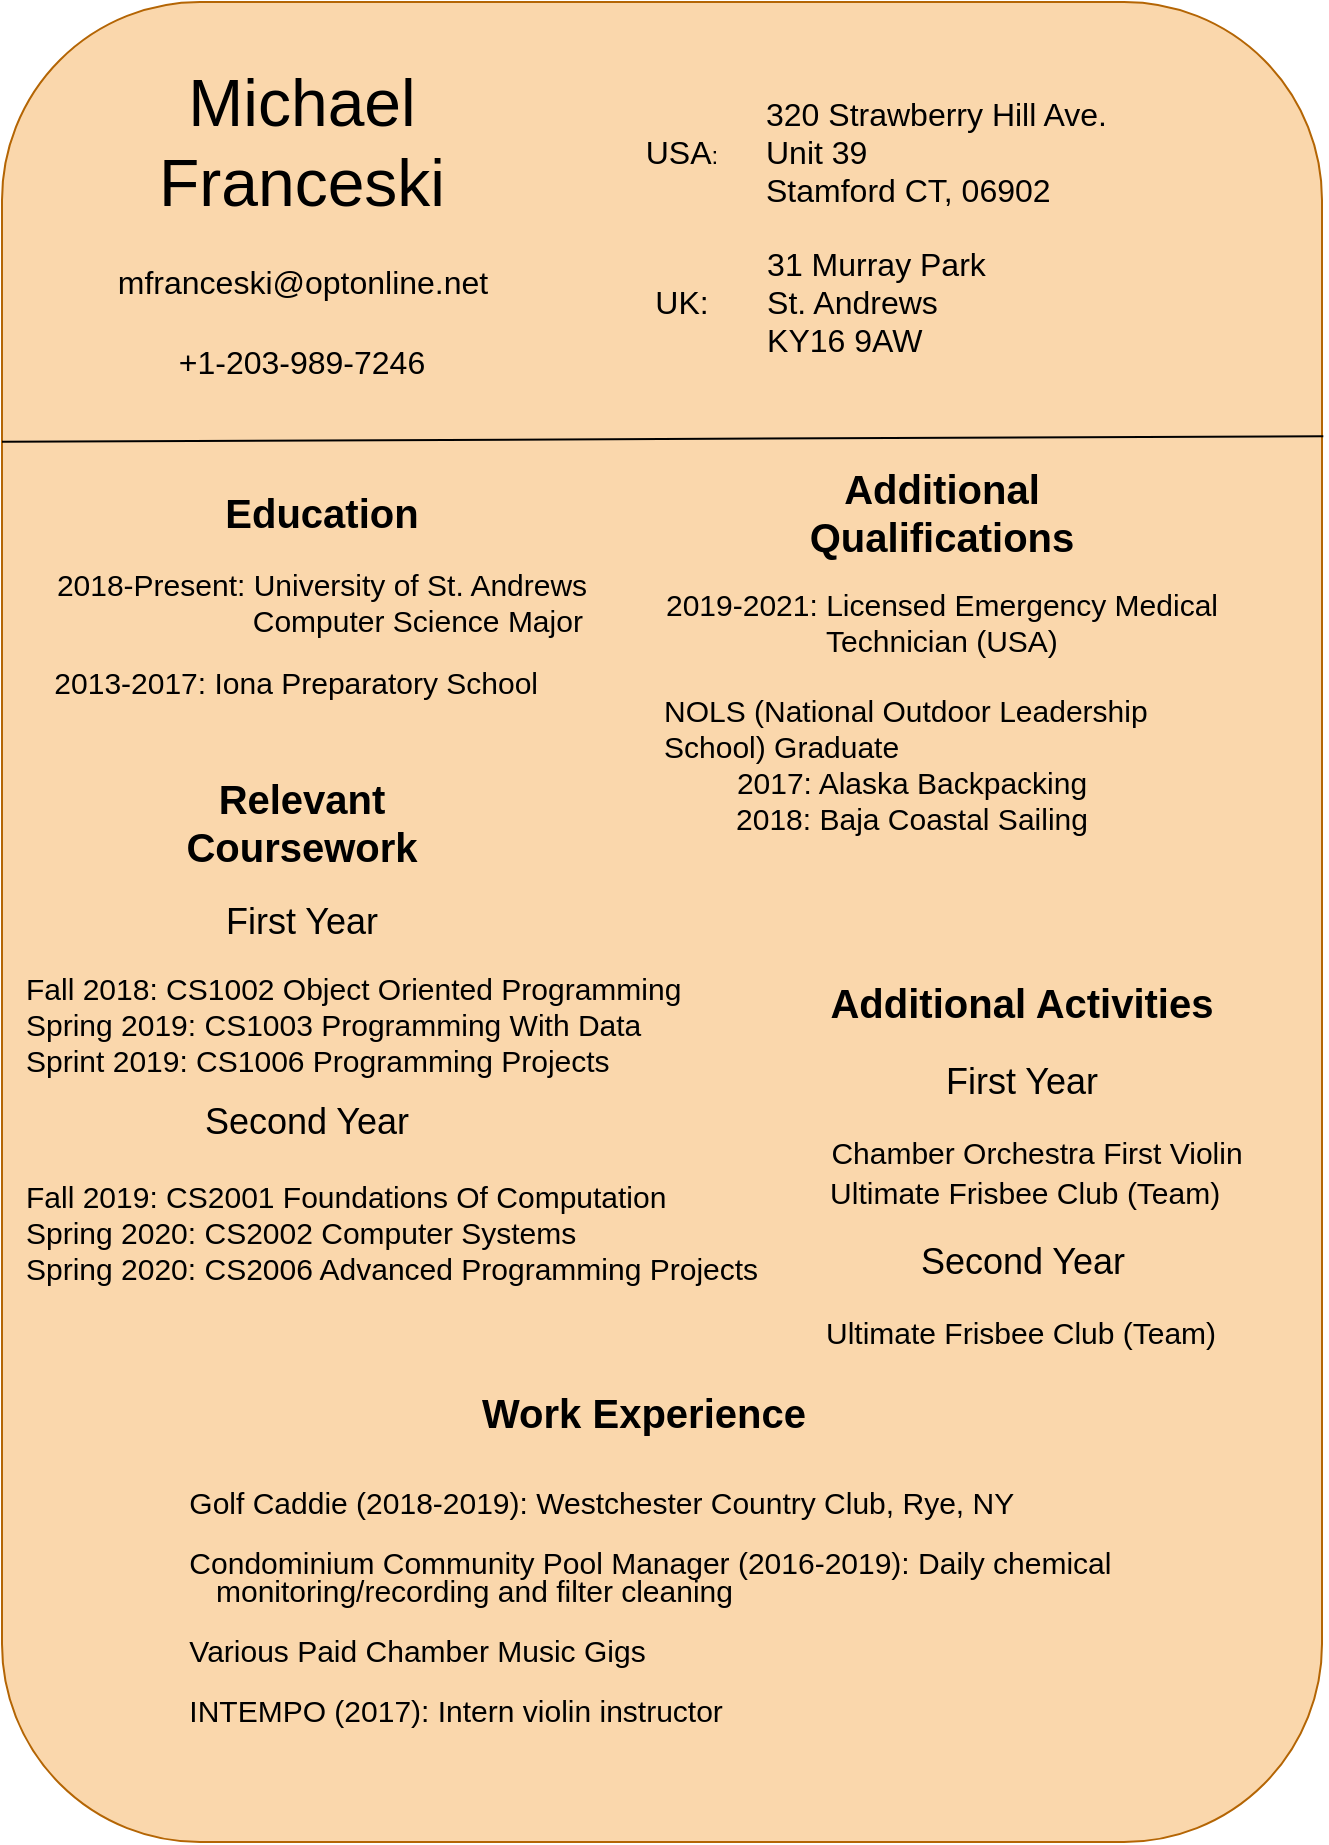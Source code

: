 <mxfile version="12.7.9" type="github">
  <diagram id="vt1Ux93TiOpqBw-dAkdH" name="Page-1">
    <mxGraphModel dx="1577" dy="3017" grid="1" gridSize="10" guides="1" tooltips="1" connect="1" arrows="1" fold="1" page="1" pageScale="1" pageWidth="850" pageHeight="1100" math="0" shadow="0">
      <root>
        <mxCell id="0" />
        <mxCell id="1" parent="0" />
        <mxCell id="qJJJtE1cYMOXlpDBL2jb-4" value="" style="rounded=1;whiteSpace=wrap;html=1;fillColor=#fad7ac;strokeColor=#b46504;" parent="1" vertex="1">
          <mxGeometry x="60" y="-1560" width="660" height="920" as="geometry" />
        </mxCell>
        <mxCell id="qJJJtE1cYMOXlpDBL2jb-22" style="edgeStyle=orthogonalEdgeStyle;rounded=0;orthogonalLoop=1;jettySize=auto;html=1;exitX=0.5;exitY=1;exitDx=0;exitDy=0;" parent="1" edge="1">
          <mxGeometry relative="1" as="geometry">
            <mxPoint x="330" y="-1250" as="sourcePoint" />
            <mxPoint x="330" y="-1250" as="targetPoint" />
          </mxGeometry>
        </mxCell>
        <mxCell id="qJJJtE1cYMOXlpDBL2jb-26" value="&lt;font style=&quot;font-size: 33px&quot;&gt;Michael Franceski&lt;br&gt;&lt;/font&gt;" style="text;html=1;strokeColor=none;fillColor=none;align=center;verticalAlign=middle;whiteSpace=wrap;rounded=0;" parent="1" vertex="1">
          <mxGeometry x="110" y="-1560" width="200" height="140" as="geometry" />
        </mxCell>
        <mxCell id="qJJJtE1cYMOXlpDBL2jb-29" value="&lt;font style=&quot;font-size: 16px&quot;&gt;320 Strawberry Hill Ave.&amp;nbsp;&lt;br&gt;Unit 39&lt;br&gt;Stamford CT, 06902&lt;/font&gt;" style="text;html=1;strokeColor=none;fillColor=none;align=left;verticalAlign=middle;whiteSpace=wrap;rounded=0;" parent="1" vertex="1">
          <mxGeometry x="440" y="-1530" width="220" height="90" as="geometry" />
        </mxCell>
        <mxCell id="qJJJtE1cYMOXlpDBL2jb-30" value="&lt;div style=&quot;text-align: left&quot;&gt;&lt;span style=&quot;font-size: 16px&quot;&gt;&amp;nbsp;31 Murray Park&lt;/span&gt;&lt;/div&gt;&lt;font style=&quot;font-size: 16px&quot;&gt;&lt;div style=&quot;text-align: left&quot;&gt;&lt;span&gt;&amp;nbsp;St. Andrews&amp;nbsp;&lt;/span&gt;&lt;/div&gt;&lt;div style=&quot;text-align: left&quot;&gt;&lt;span&gt;&amp;nbsp;KY16 9AW&lt;/span&gt;&lt;/div&gt;&lt;/font&gt;" style="text;html=1;strokeColor=none;fillColor=none;align=center;verticalAlign=middle;whiteSpace=wrap;rounded=0;" parent="1" vertex="1">
          <mxGeometry x="400" y="-1457.5" width="190" height="95" as="geometry" />
        </mxCell>
        <mxCell id="qJJJtE1cYMOXlpDBL2jb-32" value="&lt;font style=&quot;font-size: 16px&quot;&gt;USA&lt;/font&gt;:" style="text;html=1;strokeColor=none;fillColor=none;align=center;verticalAlign=middle;whiteSpace=wrap;rounded=0;" parent="1" vertex="1">
          <mxGeometry x="380" y="-1492.5" width="40" height="15" as="geometry" />
        </mxCell>
        <mxCell id="qJJJtE1cYMOXlpDBL2jb-34" value="&lt;font style=&quot;font-size: 16px&quot;&gt;UK:&lt;/font&gt;" style="text;html=1;strokeColor=none;fillColor=none;align=center;verticalAlign=middle;whiteSpace=wrap;rounded=0;" parent="1" vertex="1">
          <mxGeometry x="380" y="-1420" width="40" height="20" as="geometry" />
        </mxCell>
        <mxCell id="qJJJtE1cYMOXlpDBL2jb-37" value="&lt;font style=&quot;font-size: 16px&quot;&gt;mfranceski@optonline.net&lt;/font&gt;" style="text;html=1;strokeColor=none;fillColor=none;align=center;verticalAlign=middle;whiteSpace=wrap;rounded=0;" parent="1" vertex="1">
          <mxGeometry x="162.5" y="-1430" width="95" height="20" as="geometry" />
        </mxCell>
        <mxCell id="qJJJtE1cYMOXlpDBL2jb-38" value="&lt;font style=&quot;font-size: 16px&quot;&gt;+1-203-989-7246&lt;/font&gt;" style="text;html=1;strokeColor=none;fillColor=none;align=center;verticalAlign=middle;whiteSpace=wrap;rounded=0;" parent="1" vertex="1">
          <mxGeometry x="70" y="-1390" width="280" height="20" as="geometry" />
        </mxCell>
        <mxCell id="qJJJtE1cYMOXlpDBL2jb-41" value="" style="endArrow=none;html=1;entryX=0;entryY=0.239;entryDx=0;entryDy=0;entryPerimeter=0;exitX=1.001;exitY=0.236;exitDx=0;exitDy=0;exitPerimeter=0;" parent="1" source="qJJJtE1cYMOXlpDBL2jb-4" target="qJJJtE1cYMOXlpDBL2jb-4" edge="1">
          <mxGeometry width="50" height="50" relative="1" as="geometry">
            <mxPoint x="720" y="-1340" as="sourcePoint" />
            <mxPoint x="60" y="-1340" as="targetPoint" />
          </mxGeometry>
        </mxCell>
        <mxCell id="qJJJtE1cYMOXlpDBL2jb-44" value="&lt;font style=&quot;font-size: 20px&quot;&gt;&lt;b&gt;Education&lt;/b&gt;&lt;/font&gt;" style="text;html=1;strokeColor=none;fillColor=none;align=center;verticalAlign=middle;whiteSpace=wrap;rounded=0;" parent="1" vertex="1">
          <mxGeometry x="170" y="-1325" width="100" height="40" as="geometry" />
        </mxCell>
        <mxCell id="qJJJtE1cYMOXlpDBL2jb-45" value="&lt;font style=&quot;font-size: 15px&quot;&gt;2018-Present: University of St. Andrews&lt;br&gt;&amp;nbsp; &amp;nbsp; &amp;nbsp; &amp;nbsp; &amp;nbsp; &amp;nbsp; &amp;nbsp; &amp;nbsp; &amp;nbsp; &amp;nbsp; &amp;nbsp; &amp;nbsp;Computer Science Major&lt;/font&gt;" style="text;html=1;strokeColor=none;fillColor=none;align=center;verticalAlign=middle;whiteSpace=wrap;rounded=0;" parent="1" vertex="1">
          <mxGeometry x="70" y="-1290" width="300" height="60" as="geometry" />
        </mxCell>
        <mxCell id="qJJJtE1cYMOXlpDBL2jb-46" value="&lt;font style=&quot;font-size: 15px&quot;&gt;&amp;nbsp;2013-2017: Iona Preparatory School&lt;/font&gt;" style="text;html=1;strokeColor=none;fillColor=none;align=center;verticalAlign=middle;whiteSpace=wrap;rounded=0;" parent="1" vertex="1">
          <mxGeometry x="60" y="-1240" width="290" height="40" as="geometry" />
        </mxCell>
        <mxCell id="qJJJtE1cYMOXlpDBL2jb-49" value="&lt;font style=&quot;font-size: 20px&quot;&gt;&lt;b&gt;Additional Qualifications&lt;/b&gt;&lt;/font&gt;" style="text;html=1;strokeColor=none;fillColor=none;align=center;verticalAlign=middle;whiteSpace=wrap;rounded=0;" parent="1" vertex="1">
          <mxGeometry x="435" y="-1330" width="190" height="50" as="geometry" />
        </mxCell>
        <mxCell id="qJJJtE1cYMOXlpDBL2jb-50" value="&lt;font style=&quot;font-size: 15px&quot;&gt;2019-2021: Licensed Emergency Medical Technician (USA)&lt;/font&gt;" style="text;html=1;strokeColor=none;fillColor=none;align=center;verticalAlign=middle;whiteSpace=wrap;rounded=0;" parent="1" vertex="1">
          <mxGeometry x="385" y="-1285" width="290" height="70" as="geometry" />
        </mxCell>
        <mxCell id="qJJJtE1cYMOXlpDBL2jb-51" value="&lt;div style=&quot;text-align: left ; font-size: 15px&quot;&gt;&lt;font style=&quot;font-size: 15px&quot;&gt;NOLS (National Outdoor Leadership School) Graduate&amp;nbsp;&lt;/font&gt;&lt;/div&gt;&lt;font style=&quot;font-size: 15px&quot;&gt;&lt;font style=&quot;font-size: 15px&quot;&gt;2017: Alaska Backpacking&lt;br&gt;2018: Baja Coastal Sailing&lt;br&gt;&lt;/font&gt;&lt;br&gt;&lt;/font&gt;" style="text;html=1;strokeColor=none;fillColor=none;align=center;verticalAlign=middle;whiteSpace=wrap;rounded=0;" parent="1" vertex="1">
          <mxGeometry x="390" y="-1215" width="250" height="90" as="geometry" />
        </mxCell>
        <mxCell id="qJJJtE1cYMOXlpDBL2jb-54" value="&lt;font style=&quot;font-size: 20px&quot;&gt;&lt;b&gt;Relevant Coursework&lt;/b&gt;&lt;/font&gt;" style="text;html=1;strokeColor=none;fillColor=none;align=center;verticalAlign=middle;whiteSpace=wrap;rounded=0;" parent="1" vertex="1">
          <mxGeometry x="145" y="-1180" width="130" height="60" as="geometry" />
        </mxCell>
        <mxCell id="qJJJtE1cYMOXlpDBL2jb-55" value="&lt;font style=&quot;font-size: 15px&quot;&gt;&lt;font style=&quot;font-size: 15px&quot;&gt;Fall 2018: CS1002 Object Oriented Programming&lt;br&gt;Spring 2019: CS1003 Programming With Data&lt;br&gt;Sprint 2019: CS1006 Programming Projects&lt;/font&gt;&lt;br&gt;&amp;nbsp;&lt;/font&gt;" style="text;html=1;strokeColor=none;fillColor=none;align=left;verticalAlign=middle;whiteSpace=wrap;rounded=0;" parent="1" vertex="1">
          <mxGeometry x="70" y="-1100" width="359" height="120" as="geometry" />
        </mxCell>
        <mxCell id="qJJJtE1cYMOXlpDBL2jb-56" value="&lt;font style=&quot;font-size: 18px&quot;&gt;First Year&lt;/font&gt;" style="text;html=1;strokeColor=none;fillColor=none;align=center;verticalAlign=middle;whiteSpace=wrap;rounded=0;" parent="1" vertex="1">
          <mxGeometry x="160" y="-1110" width="100" height="20" as="geometry" />
        </mxCell>
        <mxCell id="qJJJtE1cYMOXlpDBL2jb-58" value="&lt;font style=&quot;font-size: 18px&quot;&gt;Second Year&lt;/font&gt;" style="text;html=1;strokeColor=none;fillColor=none;align=center;verticalAlign=middle;whiteSpace=wrap;rounded=0;" parent="1" vertex="1">
          <mxGeometry x="160" y="-1010" width="105" height="20" as="geometry" />
        </mxCell>
        <mxCell id="qJJJtE1cYMOXlpDBL2jb-59" value="&lt;font style=&quot;font-size: 15px&quot;&gt;Fall 2019: CS2001 Foundations Of Computation&lt;br&gt;Spring 2020: CS2002 Computer Systems&lt;br&gt;Spring 2020: CS2006 Advanced Programming Projects&lt;/font&gt;" style="text;html=1;strokeColor=none;fillColor=none;align=left;verticalAlign=middle;whiteSpace=wrap;rounded=0;" parent="1" vertex="1">
          <mxGeometry x="70" y="-990" width="400" height="90" as="geometry" />
        </mxCell>
        <mxCell id="qJJJtE1cYMOXlpDBL2jb-60" value="&lt;font style=&quot;font-size: 20px&quot;&gt;&lt;b&gt;Additional Activities&lt;/b&gt;&lt;/font&gt;" style="text;html=1;strokeColor=none;fillColor=none;align=center;verticalAlign=middle;whiteSpace=wrap;rounded=0;" parent="1" vertex="1">
          <mxGeometry x="450" y="-1100" width="240" height="80" as="geometry" />
        </mxCell>
        <mxCell id="qJJJtE1cYMOXlpDBL2jb-63" value="&lt;font style=&quot;font-size: 18px&quot;&gt;First Year&lt;/font&gt;" style="text;html=1;strokeColor=none;fillColor=none;align=center;verticalAlign=middle;whiteSpace=wrap;rounded=0;" parent="1" vertex="1">
          <mxGeometry x="520" y="-1030" width="100" height="20" as="geometry" />
        </mxCell>
        <mxCell id="qJJJtE1cYMOXlpDBL2jb-64" value="&lt;font style=&quot;font-size: 15px&quot;&gt;Chamber Orchestra First Violin&lt;/font&gt;" style="text;html=1;strokeColor=none;fillColor=none;align=center;verticalAlign=middle;whiteSpace=wrap;rounded=0;" parent="1" vertex="1">
          <mxGeometry x="465" y="-1010" width="225" height="50" as="geometry" />
        </mxCell>
        <mxCell id="qJJJtE1cYMOXlpDBL2jb-66" value="&lt;font style=&quot;font-size: 15px&quot;&gt;&amp;nbsp;Ultimate Frisbee Club (Team)&lt;/font&gt;" style="text;html=1;strokeColor=none;fillColor=none;align=center;verticalAlign=middle;whiteSpace=wrap;rounded=0;" parent="1" vertex="1">
          <mxGeometry x="462.5" y="-1000" width="212.5" height="70" as="geometry" />
        </mxCell>
        <mxCell id="qJJJtE1cYMOXlpDBL2jb-67" value="&lt;font style=&quot;font-size: 18px&quot;&gt;Second Year&lt;/font&gt;" style="text;html=1;strokeColor=none;fillColor=none;align=center;verticalAlign=middle;whiteSpace=wrap;rounded=0;" parent="1" vertex="1">
          <mxGeometry x="517.5" y="-940" width="105" height="20" as="geometry" />
        </mxCell>
        <mxCell id="qJJJtE1cYMOXlpDBL2jb-68" value="&lt;font style=&quot;font-size: 15px&quot;&gt;Ultimate Frisbee Club (Team)&lt;/font&gt;" style="text;html=1;" parent="1" vertex="1">
          <mxGeometry x="470" y="-910" width="180" height="40" as="geometry" />
        </mxCell>
        <mxCell id="qJJJtE1cYMOXlpDBL2jb-69" value="&lt;font style=&quot;font-size: 20px&quot;&gt;&lt;b&gt;Work Experience&lt;/b&gt;&lt;/font&gt;" style="text;html=1;strokeColor=none;fillColor=none;align=center;verticalAlign=middle;whiteSpace=wrap;rounded=0;" parent="1" vertex="1">
          <mxGeometry x="286.25" y="-870" width="190" height="30" as="geometry" />
        </mxCell>
        <mxCell id="qJJJtE1cYMOXlpDBL2jb-70" value="&lt;p class=&quot;MsoListParagraph&quot; style=&quot;margin: 0in 0in 0.0pt 15pt ; text-indent: -10pt ; line-height: 11.1pt ; font-size: 15px&quot;&gt;Golf Caddie (2018-2019): Westchester Country Club, Rye, NY&lt;/p&gt;&lt;p class=&quot;MsoListParagraph&quot; style=&quot;margin: 0in 0in 0.0pt 15pt ; text-indent: -10pt ; line-height: 11.1pt ; font-size: 15px&quot;&gt;&lt;br&gt;&lt;/p&gt;&lt;p class=&quot;MsoListParagraph&quot; style=&quot;margin: 0in 0in 0.0pt 15pt ; text-indent: -10pt ; line-height: 11.1pt ; font-size: 15px&quot;&gt;Condominium Community Pool Manager (2016-2019): Daily chemical monitoring/recording and filter cleaning&amp;nbsp;&lt;/p&gt;&lt;p class=&quot;MsoListParagraph&quot; style=&quot;margin: 0in 0in 0.0pt 15pt ; text-indent: -10pt ; line-height: 11.1pt ; font-size: 15px&quot;&gt;&amp;nbsp;&lt;/p&gt;&lt;p class=&quot;MsoListParagraph&quot; style=&quot;margin: 0in 0in 0.0pt 15pt ; text-indent: -10pt ; line-height: 11.1pt ; font-size: 15px&quot;&gt;Various Paid Chamber Music Gigs&lt;/p&gt;&lt;p class=&quot;MsoListParagraph&quot; style=&quot;margin: 0in 0in 0.0pt 15pt ; text-indent: -10pt ; line-height: 11.1pt ; font-size: 15px&quot;&gt;&lt;br&gt;&lt;/p&gt;&lt;p class=&quot;MsoListParagraph&quot; style=&quot;margin: 0in 0in 0.0pt 15pt ; text-indent: -10pt ; line-height: 11.1pt ; font-size: 15px&quot;&gt;INTEMPO (2017): Intern violin instructor&lt;span style=&quot;text-indent: -10pt&quot;&gt;&amp;nbsp;&lt;/span&gt;&lt;/p&gt;&lt;p class=&quot;MsoListParagraph&quot; style=&quot;margin: 0in 0in 0.0pt 15pt ; text-indent: -10pt ; line-height: 11.1pt ; font-size: 15px&quot;&gt;&lt;br&gt;&lt;/p&gt;" style="text;html=1;strokeColor=none;fillColor=none;align=left;verticalAlign=middle;whiteSpace=wrap;rounded=0;" parent="1" vertex="1">
          <mxGeometry x="145" y="-820" width="570" height="140" as="geometry" />
        </mxCell>
      </root>
    </mxGraphModel>
  </diagram>
</mxfile>
